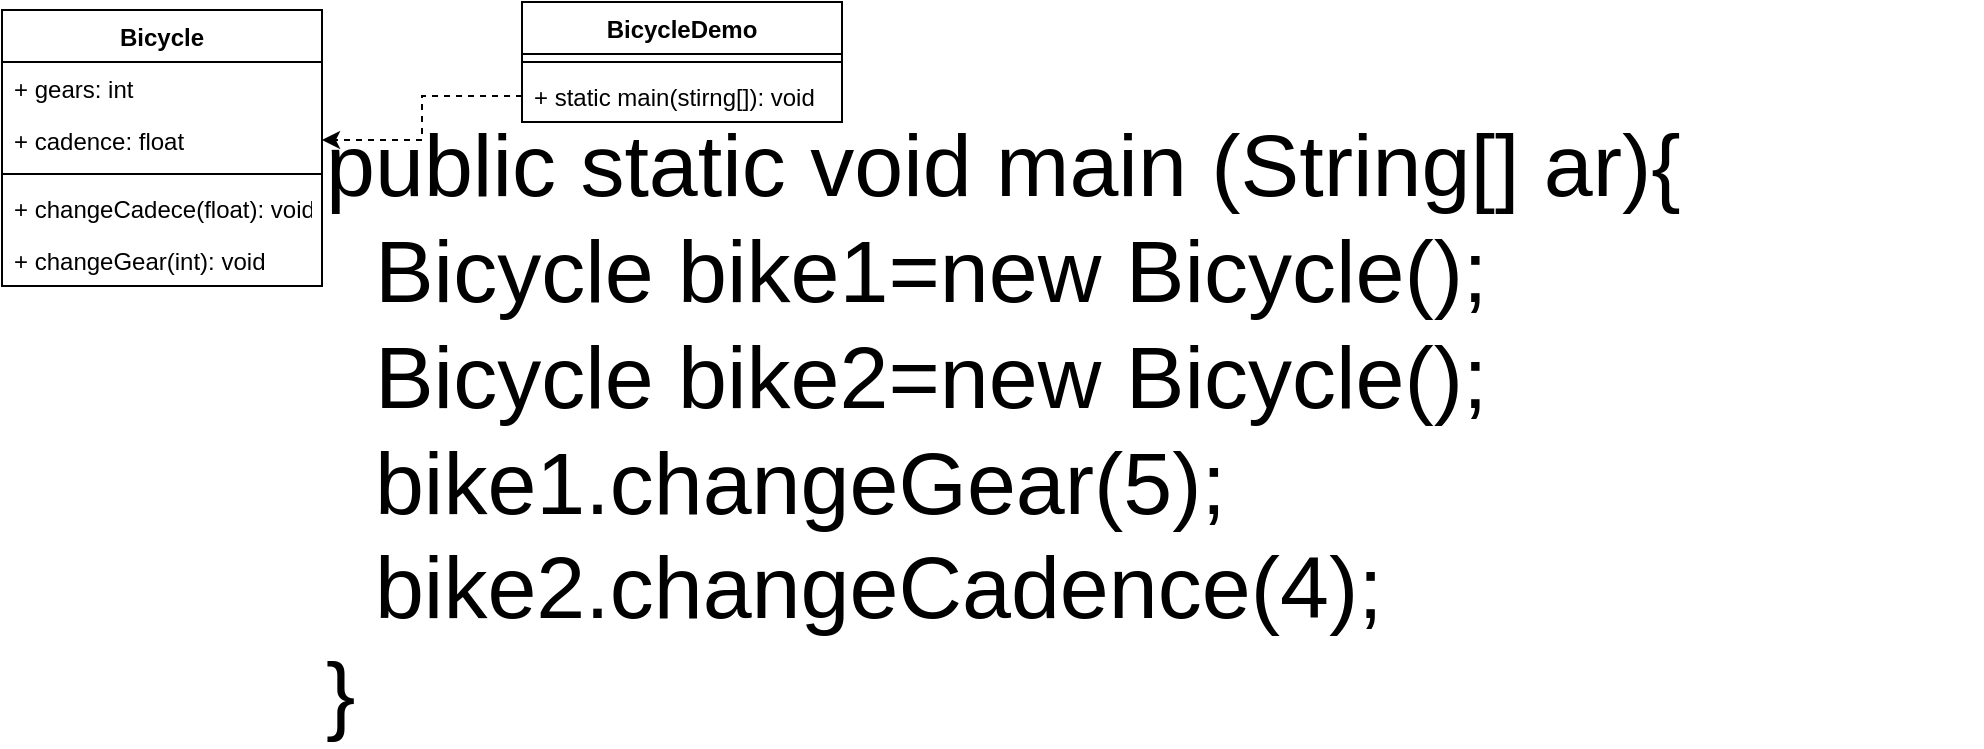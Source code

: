 <mxfile version="13.8.1" type="device"><diagram id="PxSY8PuX3mohrV_KuRcB" name="Page-1"><mxGraphModel dx="1038" dy="546" grid="1" gridSize="10" guides="1" tooltips="1" connect="1" arrows="1" fold="1" page="1" pageScale="1" pageWidth="827" pageHeight="1169" math="0" shadow="0"><root><mxCell id="0"/><mxCell id="1" parent="0"/><mxCell id="ANNqR1uOA9YVw8FzM8lV-1" value="Bicycle" style="swimlane;fontStyle=1;align=center;verticalAlign=top;childLayout=stackLayout;horizontal=1;startSize=26;horizontalStack=0;resizeParent=1;resizeParentMax=0;resizeLast=0;collapsible=1;marginBottom=0;" vertex="1" parent="1"><mxGeometry x="330" y="240" width="160" height="138" as="geometry"/></mxCell><mxCell id="ANNqR1uOA9YVw8FzM8lV-11" value="+ gears: int" style="text;strokeColor=none;fillColor=none;align=left;verticalAlign=top;spacingLeft=4;spacingRight=4;overflow=hidden;rotatable=0;points=[[0,0.5],[1,0.5]];portConstraint=eastwest;" vertex="1" parent="ANNqR1uOA9YVw8FzM8lV-1"><mxGeometry y="26" width="160" height="26" as="geometry"/></mxCell><mxCell id="ANNqR1uOA9YVw8FzM8lV-2" value="+ cadence: float" style="text;strokeColor=none;fillColor=none;align=left;verticalAlign=top;spacingLeft=4;spacingRight=4;overflow=hidden;rotatable=0;points=[[0,0.5],[1,0.5]];portConstraint=eastwest;" vertex="1" parent="ANNqR1uOA9YVw8FzM8lV-1"><mxGeometry y="52" width="160" height="26" as="geometry"/></mxCell><mxCell id="ANNqR1uOA9YVw8FzM8lV-3" value="" style="line;strokeWidth=1;fillColor=none;align=left;verticalAlign=middle;spacingTop=-1;spacingLeft=3;spacingRight=3;rotatable=0;labelPosition=right;points=[];portConstraint=eastwest;" vertex="1" parent="ANNqR1uOA9YVw8FzM8lV-1"><mxGeometry y="78" width="160" height="8" as="geometry"/></mxCell><mxCell id="ANNqR1uOA9YVw8FzM8lV-4" value="+ changeCadece(float): void" style="text;strokeColor=none;fillColor=none;align=left;verticalAlign=top;spacingLeft=4;spacingRight=4;overflow=hidden;rotatable=0;points=[[0,0.5],[1,0.5]];portConstraint=eastwest;" vertex="1" parent="ANNqR1uOA9YVw8FzM8lV-1"><mxGeometry y="86" width="160" height="26" as="geometry"/></mxCell><mxCell id="ANNqR1uOA9YVw8FzM8lV-12" value="+ changeGear(int): void" style="text;strokeColor=none;fillColor=none;align=left;verticalAlign=top;spacingLeft=4;spacingRight=4;overflow=hidden;rotatable=0;points=[[0,0.5],[1,0.5]];portConstraint=eastwest;" vertex="1" parent="ANNqR1uOA9YVw8FzM8lV-1"><mxGeometry y="112" width="160" height="26" as="geometry"/></mxCell><mxCell id="ANNqR1uOA9YVw8FzM8lV-5" value="BicycleDemo" style="swimlane;fontStyle=1;align=center;verticalAlign=top;childLayout=stackLayout;horizontal=1;startSize=26;horizontalStack=0;resizeParent=1;resizeParentMax=0;resizeLast=0;collapsible=1;marginBottom=0;" vertex="1" parent="1"><mxGeometry x="590" y="236" width="160" height="60" as="geometry"/></mxCell><mxCell id="ANNqR1uOA9YVw8FzM8lV-7" value="" style="line;strokeWidth=1;fillColor=none;align=left;verticalAlign=middle;spacingTop=-1;spacingLeft=3;spacingRight=3;rotatable=0;labelPosition=right;points=[];portConstraint=eastwest;" vertex="1" parent="ANNqR1uOA9YVw8FzM8lV-5"><mxGeometry y="26" width="160" height="8" as="geometry"/></mxCell><mxCell id="ANNqR1uOA9YVw8FzM8lV-8" value="+ static main(stirng[]): void" style="text;strokeColor=none;fillColor=none;align=left;verticalAlign=top;spacingLeft=4;spacingRight=4;overflow=hidden;rotatable=0;points=[[0,0.5],[1,0.5]];portConstraint=eastwest;" vertex="1" parent="ANNqR1uOA9YVw8FzM8lV-5"><mxGeometry y="34" width="160" height="26" as="geometry"/></mxCell><mxCell id="ANNqR1uOA9YVw8FzM8lV-9" style="edgeStyle=orthogonalEdgeStyle;rounded=0;orthogonalLoop=1;jettySize=auto;html=1;exitX=0;exitY=0.5;exitDx=0;exitDy=0;entryX=1;entryY=0.5;entryDx=0;entryDy=0;dashed=1;" edge="1" parent="1" source="ANNqR1uOA9YVw8FzM8lV-8" target="ANNqR1uOA9YVw8FzM8lV-2"><mxGeometry relative="1" as="geometry"/></mxCell><mxCell id="ANNqR1uOA9YVw8FzM8lV-10" value="public static void main (String[] ar){&lt;br&gt;&amp;nbsp; Bicycle bike1=new Bicycle();&lt;br&gt;&amp;nbsp; Bicycle bike2=new Bicycle();&lt;br&gt;&amp;nbsp; bike1.changeGear(5);&lt;br&gt;&amp;nbsp; bike2.changeCadence(4);&lt;br&gt;}" style="text;html=1;strokeColor=none;fillColor=none;align=left;verticalAlign=middle;whiteSpace=wrap;rounded=0;fontSize=44;" vertex="1" parent="1"><mxGeometry x="490" y="390" width="830" height="120" as="geometry"/></mxCell></root></mxGraphModel></diagram></mxfile>